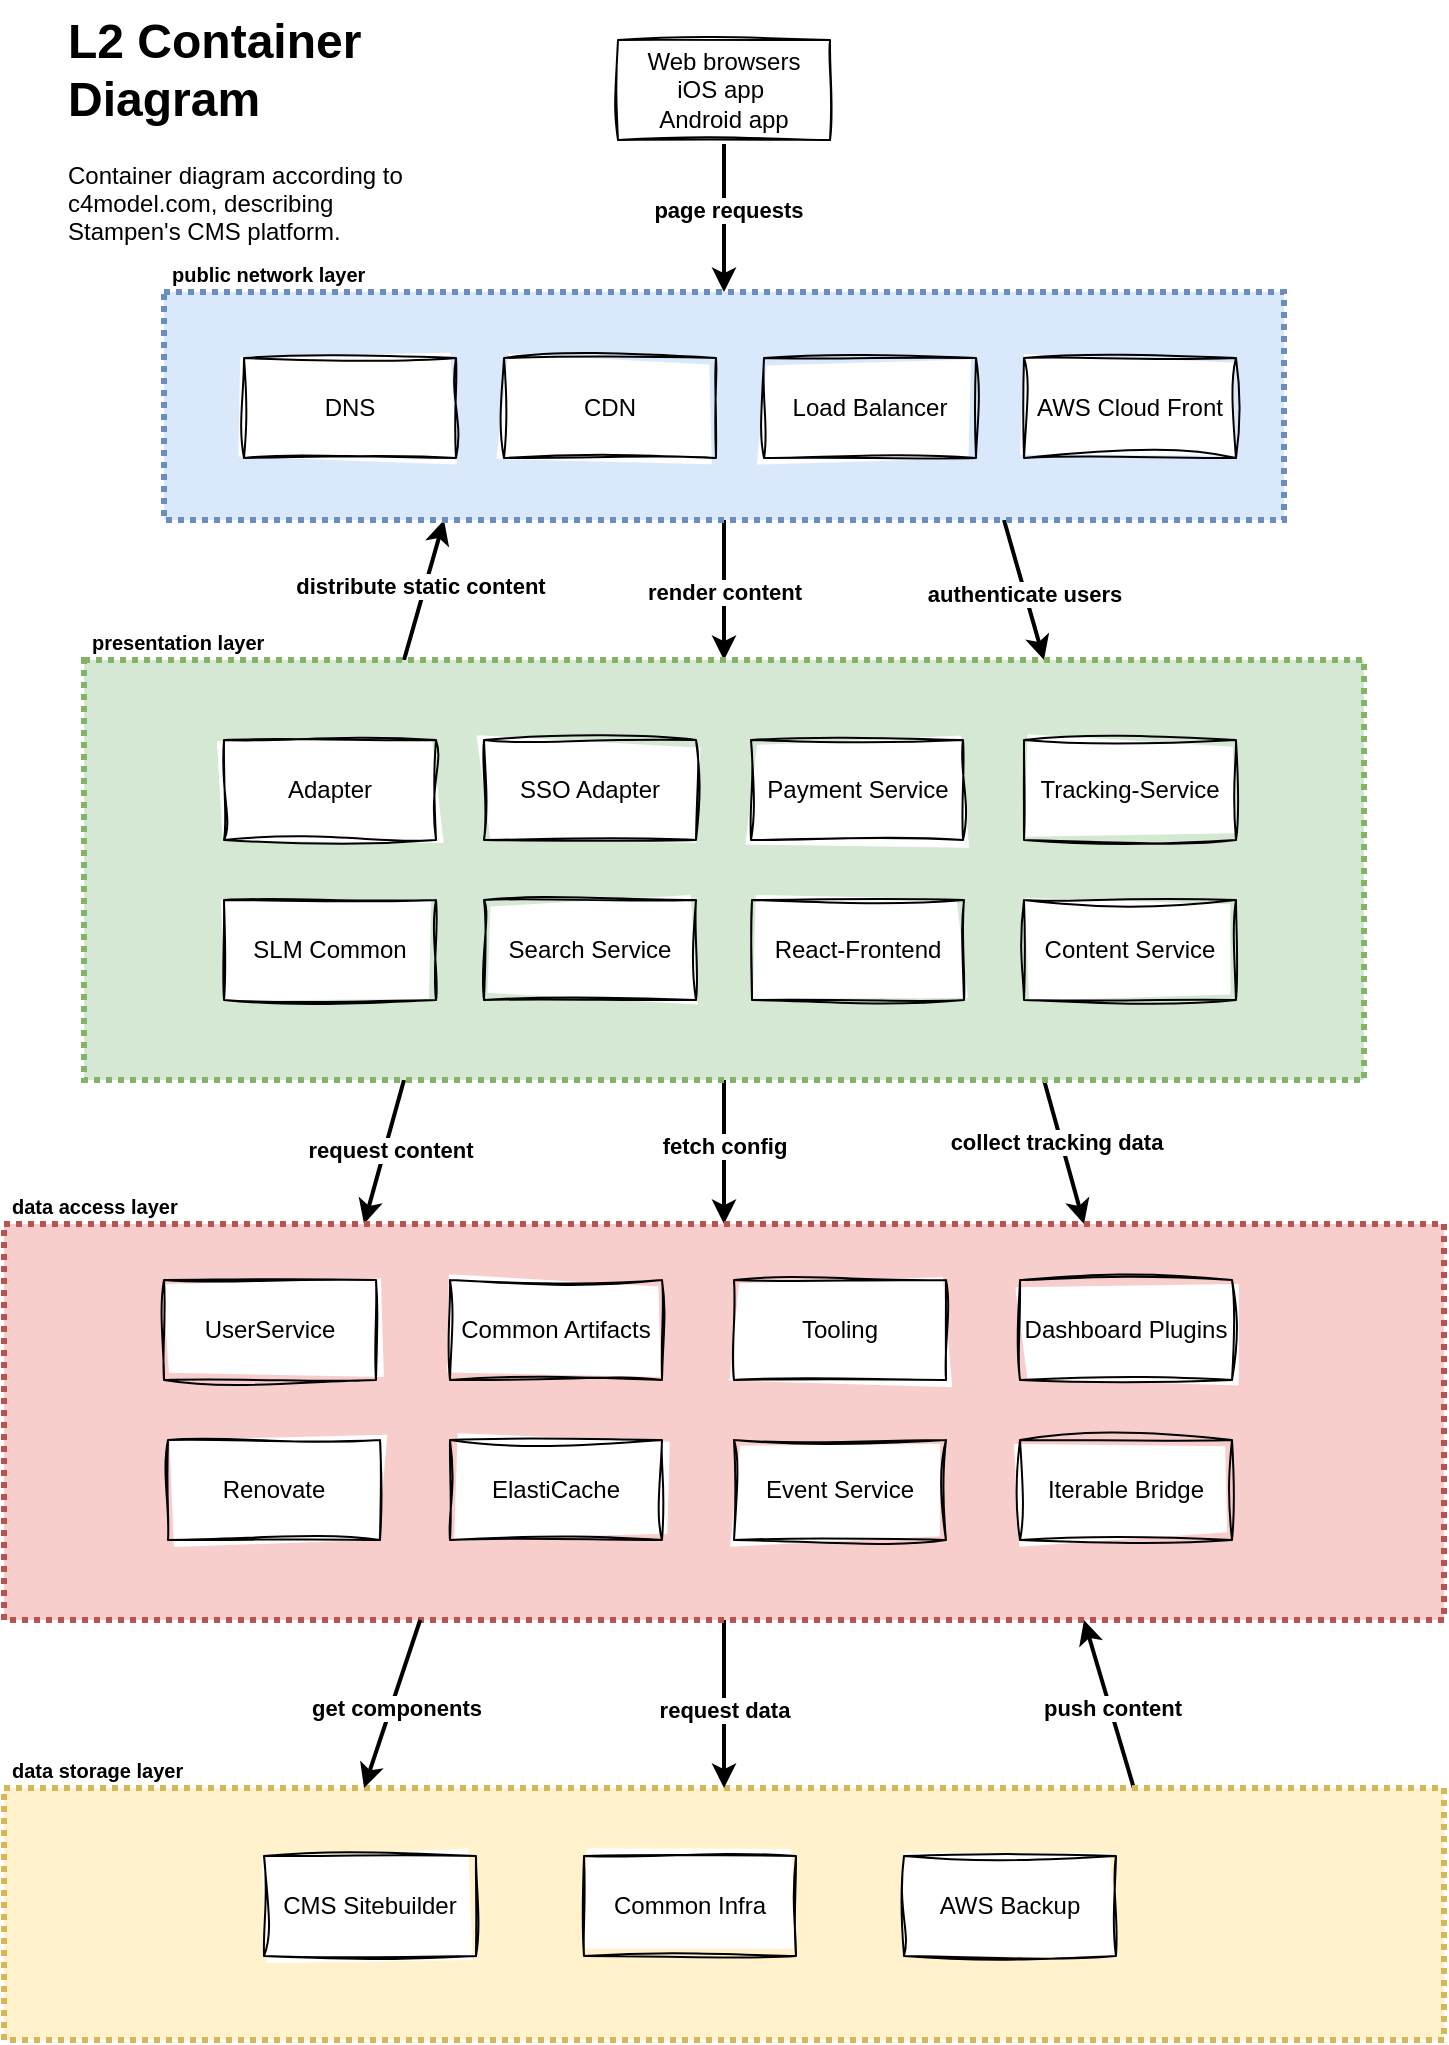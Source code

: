 <mxfile version="26.0.9">
  <diagram name="Page-1" id="uLC97kkECrQcUkzZvFg0">
    <mxGraphModel dx="962" dy="573" grid="1" gridSize="10" guides="1" tooltips="1" connect="1" arrows="1" fold="1" page="1" pageScale="1" pageWidth="827" pageHeight="1169" math="0" shadow="0">
      <root>
        <mxCell id="0" />
        <mxCell id="1" parent="0" />
        <mxCell id="zGbDaNfx95HRnWShP1by-7" style="rounded=0;orthogonalLoop=1;jettySize=auto;html=1;exitX=0.785;exitY=0.008;exitDx=0;exitDy=0;entryX=0.75;entryY=1;entryDx=0;entryDy=0;strokeWidth=2;exitPerimeter=0;" parent="1" source="zGbDaNfx95HRnWShP1by-1" target="e5545xmRH3Jb9SJGrrUb-4" edge="1">
          <mxGeometry relative="1" as="geometry" />
        </mxCell>
        <mxCell id="zGbDaNfx95HRnWShP1by-8" value="push content" style="edgeLabel;html=1;align=center;verticalAlign=middle;resizable=0;points=[];fontStyle=1" parent="zGbDaNfx95HRnWShP1by-7" vertex="1" connectable="0">
          <mxGeometry x="-0.037" y="-1" relative="1" as="geometry">
            <mxPoint as="offset" />
          </mxGeometry>
        </mxCell>
        <mxCell id="zGbDaNfx95HRnWShP1by-1" value="data storage layer" style="rounded=0;whiteSpace=wrap;html=1;labelPosition=center;verticalLabelPosition=top;align=left;verticalAlign=bottom;spacingLeft=2;spacingTop=-2;fillColor=#fff2cc;fillStyle=auto;dashed=1;fontSize=10;strokeColor=#d6b656;fontStyle=1;strokeWidth=3;dashPattern=1 1;" parent="1" vertex="1">
          <mxGeometry x="40" y="904" width="720" height="126" as="geometry" />
        </mxCell>
        <mxCell id="e5545xmRH3Jb9SJGrrUb-16" style="edgeStyle=orthogonalEdgeStyle;rounded=0;orthogonalLoop=1;jettySize=auto;html=1;exitX=0.5;exitY=1;exitDx=0;exitDy=0;entryX=0.5;entryY=0;entryDx=0;entryDy=0;strokeWidth=2;" parent="1" source="e5545xmRH3Jb9SJGrrUb-2" target="e5545xmRH3Jb9SJGrrUb-3" edge="1">
          <mxGeometry relative="1" as="geometry" />
        </mxCell>
        <mxCell id="e5545xmRH3Jb9SJGrrUb-17" value="render content" style="edgeLabel;html=1;align=center;verticalAlign=middle;resizable=0;points=[];fontStyle=1" parent="e5545xmRH3Jb9SJGrrUb-16" vertex="1" connectable="0">
          <mxGeometry x="0.033" y="-2" relative="1" as="geometry">
            <mxPoint x="2" as="offset" />
          </mxGeometry>
        </mxCell>
        <mxCell id="e5545xmRH3Jb9SJGrrUb-29" style="rounded=0;orthogonalLoop=1;jettySize=auto;html=1;exitX=0.75;exitY=1;exitDx=0;exitDy=0;entryX=0.75;entryY=0;entryDx=0;entryDy=0;strokeWidth=2;" parent="1" source="e5545xmRH3Jb9SJGrrUb-2" target="e5545xmRH3Jb9SJGrrUb-3" edge="1">
          <mxGeometry relative="1" as="geometry" />
        </mxCell>
        <mxCell id="e5545xmRH3Jb9SJGrrUb-30" value="authenticate users" style="edgeLabel;html=1;align=center;verticalAlign=middle;resizable=0;points=[];fontStyle=1" parent="e5545xmRH3Jb9SJGrrUb-29" vertex="1" connectable="0">
          <mxGeometry x="0.05" y="-1" relative="1" as="geometry">
            <mxPoint as="offset" />
          </mxGeometry>
        </mxCell>
        <mxCell id="e5545xmRH3Jb9SJGrrUb-52" style="rounded=0;orthogonalLoop=1;jettySize=auto;html=1;exitX=0.25;exitY=1;exitDx=0;exitDy=0;entryX=0.25;entryY=0;entryDx=0;entryDy=0;strokeWidth=2;startArrow=classic;startFill=1;endArrow=none;" parent="1" source="e5545xmRH3Jb9SJGrrUb-2" target="e5545xmRH3Jb9SJGrrUb-3" edge="1">
          <mxGeometry relative="1" as="geometry">
            <Array as="points" />
          </mxGeometry>
        </mxCell>
        <mxCell id="e5545xmRH3Jb9SJGrrUb-53" value="distribute static content" style="edgeLabel;html=1;align=center;verticalAlign=middle;resizable=0;points=[];fontStyle=1" parent="e5545xmRH3Jb9SJGrrUb-52" vertex="1" connectable="0">
          <mxGeometry x="-0.04" y="-3" relative="1" as="geometry">
            <mxPoint as="offset" />
          </mxGeometry>
        </mxCell>
        <mxCell id="e5545xmRH3Jb9SJGrrUb-2" value="public network layer" style="rounded=0;whiteSpace=wrap;html=1;labelPosition=center;verticalLabelPosition=top;align=left;verticalAlign=bottom;spacingLeft=2;spacingTop=-2;fillColor=#dae8fc;fillStyle=solid;dashed=1;fontSize=10;strokeColor=#6c8ebf;gradientColor=none;fontStyle=1;strokeWidth=3;dashPattern=1 1;" parent="1" vertex="1">
          <mxGeometry x="120" y="156" width="560" height="114" as="geometry" />
        </mxCell>
        <mxCell id="e5545xmRH3Jb9SJGrrUb-20" style="rounded=0;orthogonalLoop=1;jettySize=auto;html=1;exitX=0.25;exitY=1;exitDx=0;exitDy=0;entryX=0.25;entryY=0;entryDx=0;entryDy=0;strokeWidth=2;" parent="1" source="e5545xmRH3Jb9SJGrrUb-3" target="e5545xmRH3Jb9SJGrrUb-4" edge="1">
          <mxGeometry relative="1" as="geometry" />
        </mxCell>
        <mxCell id="e5545xmRH3Jb9SJGrrUb-21" value="request content" style="edgeLabel;html=1;align=center;verticalAlign=middle;resizable=0;points=[];fontStyle=1" parent="e5545xmRH3Jb9SJGrrUb-20" vertex="1" connectable="0">
          <mxGeometry x="-0.057" y="2" relative="1" as="geometry">
            <mxPoint as="offset" />
          </mxGeometry>
        </mxCell>
        <mxCell id="e5545xmRH3Jb9SJGrrUb-24" style="edgeStyle=orthogonalEdgeStyle;rounded=0;orthogonalLoop=1;jettySize=auto;html=1;exitX=0.5;exitY=1;exitDx=0;exitDy=0;strokeWidth=2;" parent="1" source="e5545xmRH3Jb9SJGrrUb-3" target="e5545xmRH3Jb9SJGrrUb-4" edge="1">
          <mxGeometry relative="1" as="geometry" />
        </mxCell>
        <mxCell id="e5545xmRH3Jb9SJGrrUb-25" value="fetch config" style="edgeLabel;html=1;align=center;verticalAlign=middle;resizable=0;points=[];fontStyle=1" parent="e5545xmRH3Jb9SJGrrUb-24" vertex="1" connectable="0">
          <mxGeometry x="-0.08" relative="1" as="geometry">
            <mxPoint as="offset" />
          </mxGeometry>
        </mxCell>
        <mxCell id="e5545xmRH3Jb9SJGrrUb-26" style="rounded=0;orthogonalLoop=1;jettySize=auto;html=1;exitX=0.75;exitY=1;exitDx=0;exitDy=0;entryX=0.75;entryY=0;entryDx=0;entryDy=0;strokeWidth=2;" parent="1" source="e5545xmRH3Jb9SJGrrUb-3" target="e5545xmRH3Jb9SJGrrUb-4" edge="1">
          <mxGeometry relative="1" as="geometry" />
        </mxCell>
        <mxCell id="e5545xmRH3Jb9SJGrrUb-27" value="collect tracking data" style="edgeLabel;html=1;align=center;verticalAlign=middle;resizable=0;points=[];fontStyle=1" parent="e5545xmRH3Jb9SJGrrUb-26" vertex="1" connectable="0">
          <mxGeometry x="-0.159" y="-3" relative="1" as="geometry">
            <mxPoint as="offset" />
          </mxGeometry>
        </mxCell>
        <mxCell id="e5545xmRH3Jb9SJGrrUb-3" value="presentation layer" style="rounded=0;whiteSpace=wrap;html=1;labelPosition=center;verticalLabelPosition=top;align=left;verticalAlign=bottom;spacingLeft=2;spacingTop=-2;fillColor=#d5e8d4;fillStyle=auto;dashed=1;fontSize=10;strokeColor=#82b366;fontStyle=1;strokeWidth=3;dashPattern=1 1;" parent="1" vertex="1">
          <mxGeometry x="80" y="340" width="640" height="210" as="geometry" />
        </mxCell>
        <mxCell id="zGbDaNfx95HRnWShP1by-2" style="edgeStyle=orthogonalEdgeStyle;rounded=0;orthogonalLoop=1;jettySize=auto;html=1;exitX=0.5;exitY=1;exitDx=0;exitDy=0;strokeWidth=2;" parent="1" source="e5545xmRH3Jb9SJGrrUb-4" target="zGbDaNfx95HRnWShP1by-1" edge="1">
          <mxGeometry relative="1" as="geometry" />
        </mxCell>
        <mxCell id="zGbDaNfx95HRnWShP1by-3" value="&lt;b&gt;request data&lt;/b&gt;" style="edgeLabel;html=1;align=center;verticalAlign=middle;resizable=0;points=[];" parent="zGbDaNfx95HRnWShP1by-2" vertex="1" connectable="0">
          <mxGeometry x="0.083" y="1" relative="1" as="geometry">
            <mxPoint x="-1" y="-1" as="offset" />
          </mxGeometry>
        </mxCell>
        <mxCell id="e5545xmRH3Jb9SJGrrUb-4" value="data access layer" style="rounded=0;whiteSpace=wrap;html=1;labelPosition=center;verticalLabelPosition=top;align=left;verticalAlign=bottom;spacingLeft=2;spacingTop=-2;fillColor=#f8cecc;fillStyle=auto;dashed=1;fontSize=10;strokeColor=#b85450;fontStyle=1;strokeWidth=3;dashPattern=1 1;" parent="1" vertex="1">
          <mxGeometry x="40" y="622" width="720" height="198" as="geometry" />
        </mxCell>
        <mxCell id="e5545xmRH3Jb9SJGrrUb-8" value="SSO Adapter" style="rounded=0;whiteSpace=wrap;html=1;sketch=1;curveFitting=1;jiggle=2;" parent="1" vertex="1">
          <mxGeometry x="280" y="380" width="106" height="50" as="geometry" />
        </mxCell>
        <mxCell id="e5545xmRH3Jb9SJGrrUb-9" value="UserService" style="rounded=0;whiteSpace=wrap;html=1;strokeWidth=1;sketch=1;curveFitting=1;jiggle=2;" parent="1" vertex="1">
          <mxGeometry x="120" y="650" width="106" height="50" as="geometry" />
        </mxCell>
        <mxCell id="e5545xmRH3Jb9SJGrrUb-10" value="Tracking-Service" style="rounded=0;whiteSpace=wrap;html=1;sketch=1;curveFitting=1;jiggle=2;" parent="1" vertex="1">
          <mxGeometry x="550" y="380" width="106" height="50" as="geometry" />
        </mxCell>
        <mxCell id="e5545xmRH3Jb9SJGrrUb-18" style="rounded=0;orthogonalLoop=1;jettySize=auto;html=1;exitX=0.5;exitY=1;exitDx=0;exitDy=0;entryX=0.5;entryY=0;entryDx=0;entryDy=0;strokeWidth=2;" parent="1" source="e5545xmRH3Jb9SJGrrUb-11" target="e5545xmRH3Jb9SJGrrUb-2" edge="1">
          <mxGeometry relative="1" as="geometry" />
        </mxCell>
        <mxCell id="e5545xmRH3Jb9SJGrrUb-32" value="page requests" style="edgeLabel;html=1;align=center;verticalAlign=middle;resizable=0;points=[];fontStyle=1" parent="e5545xmRH3Jb9SJGrrUb-18" vertex="1" connectable="0">
          <mxGeometry x="-0.086" y="2" relative="1" as="geometry">
            <mxPoint as="offset" />
          </mxGeometry>
        </mxCell>
        <mxCell id="e5545xmRH3Jb9SJGrrUb-11" value="Web browsers&lt;div&gt;iOS app&amp;nbsp;&lt;/div&gt;&lt;div&gt;Android app&lt;/div&gt;" style="rounded=0;whiteSpace=wrap;html=1;sketch=1;curveFitting=1;jiggle=2;" parent="1" vertex="1">
          <mxGeometry x="347" y="30" width="106" height="50" as="geometry" />
        </mxCell>
        <mxCell id="e5545xmRH3Jb9SJGrrUb-12" value="AWS Cloud Front" style="rounded=0;whiteSpace=wrap;html=1;sketch=1;curveFitting=1;jiggle=2;" parent="1" vertex="1">
          <mxGeometry x="550" y="189" width="106" height="50" as="geometry" />
        </mxCell>
        <mxCell id="e5545xmRH3Jb9SJGrrUb-13" value="Payment Service" style="rounded=0;whiteSpace=wrap;html=1;sketch=1;curveFitting=1;jiggle=2;" parent="1" vertex="1">
          <mxGeometry x="413.5" y="380" width="106" height="50" as="geometry" />
        </mxCell>
        <mxCell id="e5545xmRH3Jb9SJGrrUb-31" value="CDN" style="rounded=0;whiteSpace=wrap;html=1;sketch=1;curveFitting=1;jiggle=2;" parent="1" vertex="1">
          <mxGeometry x="290" y="189" width="106" height="50" as="geometry" />
        </mxCell>
        <mxCell id="e5545xmRH3Jb9SJGrrUb-33" value="Content Service" style="rounded=0;whiteSpace=wrap;html=1;sketch=1;curveFitting=1;jiggle=2;" parent="1" vertex="1">
          <mxGeometry x="550" y="460" width="106" height="50" as="geometry" />
        </mxCell>
        <mxCell id="e5545xmRH3Jb9SJGrrUb-34" value="Search&lt;span style=&quot;color: rgba(0, 0, 0, 0); font-family: monospace; font-size: 0px; text-align: start; text-wrap: nowrap;&quot;&gt;%3CmxGraphModel%3E%3Croot%3E%3CmxCell%20id%3D%220%22%2F%3E%3CmxCell%20id%3D%221%22%20parent%3D%220%22%2F%3E%3CmxCell%20id%3D%222%22%20value%3D%22Content%20Service%22%20style%3D%22rounded%3D0%3BwhiteSpace%3Dwrap%3Bhtml%3D1%3B%22%20vertex%3D%221%22%20parent%3D%221%22%3E%3CmxGeometry%20x%3D%22550%22%20y%3D%22470%22%20width%3D%22106%22%20height%3D%2250%22%20as%3D%22geometry%22%2F%3E%3C%2FmxCell%3E%3C%2Froot%3E%3C%2FmxGraphModel%3E&lt;/span&gt;&amp;nbsp;Service" style="rounded=0;whiteSpace=wrap;html=1;sketch=1;curveFitting=1;jiggle=2;" parent="1" vertex="1">
          <mxGeometry x="280" y="460" width="106" height="50" as="geometry" />
        </mxCell>
        <mxCell id="e5545xmRH3Jb9SJGrrUb-35" value="SLM Common" style="rounded=0;whiteSpace=wrap;html=1;sketch=1;curveFitting=1;jiggle=2;" parent="1" vertex="1">
          <mxGeometry x="150" y="460" width="106" height="50" as="geometry" />
        </mxCell>
        <mxCell id="e5545xmRH3Jb9SJGrrUb-36" value="Common Infra" style="rounded=0;whiteSpace=wrap;html=1;sketch=1;curveFitting=1;jiggle=2;" parent="1" vertex="1">
          <mxGeometry x="330" y="938" width="106" height="50" as="geometry" />
        </mxCell>
        <mxCell id="e5545xmRH3Jb9SJGrrUb-37" value="Adapter" style="rounded=0;whiteSpace=wrap;html=1;sketch=1;curveFitting=1;jiggle=2;" parent="1" vertex="1">
          <mxGeometry x="150" y="380" width="106" height="50" as="geometry" />
        </mxCell>
        <mxCell id="e5545xmRH3Jb9SJGrrUb-38" value="Common Artifacts&lt;span style=&quot;color: rgba(0, 0, 0, 0); font-family: monospace; font-size: 0px; text-align: start; text-wrap: nowrap;&quot;&gt;%3CmxGraphModel%3E%3Croot%3E%3CmxCell%20id%3D%220%22%2F%3E%3CmxCell%20id%3D%221%22%20parent%3D%220%22%2F%3E%3CmxCell%20id%3D%222%22%20value%3D%22Common%20Infra%22%20style%3D%22rounded%3D0%3BwhiteSpace%3Dwrap%3Bhtml%3D1%3B%22%20vertex%3D%221%22%20parent%3D%221%22%3E%3CmxGeometry%20x%3D%22150%22%20y%3D%22470%22%20width%3D%22106%22%20height%3D%2250%22%20as%3D%22geometry%22%2F%3E%3C%2FmxCell%3E%3C%2Froot%3E%3C%2FmxGraphModel%3E&lt;/span&gt;" style="rounded=0;whiteSpace=wrap;html=1;sketch=1;curveFitting=1;jiggle=2;" parent="1" vertex="1">
          <mxGeometry x="263" y="650" width="106" height="50" as="geometry" />
        </mxCell>
        <mxCell id="e5545xmRH3Jb9SJGrrUb-39" value="Tooling" style="rounded=0;whiteSpace=wrap;html=1;sketch=1;curveFitting=1;jiggle=2;" parent="1" vertex="1">
          <mxGeometry x="405" y="650" width="106" height="50" as="geometry" />
        </mxCell>
        <mxCell id="e5545xmRH3Jb9SJGrrUb-40" value="Dashboard Plugins" style="rounded=0;whiteSpace=wrap;html=1;sketch=1;curveFitting=1;jiggle=2;" parent="1" vertex="1">
          <mxGeometry x="548" y="650" width="106" height="50" as="geometry" />
        </mxCell>
        <mxCell id="e5545xmRH3Jb9SJGrrUb-41" value="Renovate" style="rounded=0;whiteSpace=wrap;html=1;sketch=1;curveFitting=1;jiggle=2;" parent="1" vertex="1">
          <mxGeometry x="122" y="730" width="106" height="50" as="geometry" />
        </mxCell>
        <mxCell id="e5545xmRH3Jb9SJGrrUb-42" value="ElastiCache" style="rounded=0;whiteSpace=wrap;html=1;sketch=1;curveFitting=1;jiggle=2;" parent="1" vertex="1">
          <mxGeometry x="263" y="730" width="106" height="50" as="geometry" />
        </mxCell>
        <mxCell id="e5545xmRH3Jb9SJGrrUb-43" value="CMS Sitebuilder" style="rounded=0;whiteSpace=wrap;html=1;sketch=1;curveFitting=1;jiggle=2;" parent="1" vertex="1">
          <mxGeometry x="170" y="938" width="106" height="50" as="geometry" />
        </mxCell>
        <mxCell id="e5545xmRH3Jb9SJGrrUb-44" value="React-Frontend" style="rounded=0;whiteSpace=wrap;html=1;sketch=1;curveFitting=1;jiggle=2;" parent="1" vertex="1">
          <mxGeometry x="414" y="460" width="106" height="50" as="geometry" />
        </mxCell>
        <mxCell id="e5545xmRH3Jb9SJGrrUb-45" value="Iterable Bridge" style="rounded=0;whiteSpace=wrap;html=1;sketch=1;curveFitting=1;jiggle=2;" parent="1" vertex="1">
          <mxGeometry x="548" y="730" width="106" height="50" as="geometry" />
        </mxCell>
        <mxCell id="e5545xmRH3Jb9SJGrrUb-46" value="AWS Backup" style="rounded=0;whiteSpace=wrap;html=1;sketch=1;curveFitting=1;jiggle=2;" parent="1" vertex="1">
          <mxGeometry x="490" y="938" width="106" height="50" as="geometry" />
        </mxCell>
        <mxCell id="e5545xmRH3Jb9SJGrrUb-47" value="Event Service" style="rounded=0;whiteSpace=wrap;html=1;sketch=1;curveFitting=1;jiggle=2;" parent="1" vertex="1">
          <mxGeometry x="405" y="730" width="106" height="50" as="geometry" />
        </mxCell>
        <mxCell id="e5545xmRH3Jb9SJGrrUb-48" value="DNS" style="rounded=0;whiteSpace=wrap;html=1;sketch=1;curveFitting=1;jiggle=2;" parent="1" vertex="1">
          <mxGeometry x="160" y="189" width="106" height="50" as="geometry" />
        </mxCell>
        <mxCell id="e5545xmRH3Jb9SJGrrUb-49" value="Load Balancer" style="rounded=0;whiteSpace=wrap;html=1;sketch=1;curveFitting=1;jiggle=2;" parent="1" vertex="1">
          <mxGeometry x="420" y="189" width="106" height="50" as="geometry" />
        </mxCell>
        <mxCell id="LVvOtSNeGutr6rOgMHUB-1" value="&lt;h1 style=&quot;margin-top: 0px;&quot;&gt;L2 Container Diagram&lt;/h1&gt;&lt;p&gt;Container diagram according to c4model.com, describing Stampen&#39;s CMS platform.&lt;/p&gt;" style="text;html=1;whiteSpace=wrap;overflow=hidden;rounded=0;" parent="1" vertex="1">
          <mxGeometry x="70" y="10" width="190" height="120" as="geometry" />
        </mxCell>
        <mxCell id="zGbDaNfx95HRnWShP1by-4" style="rounded=0;orthogonalLoop=1;jettySize=auto;html=1;exitX=0.289;exitY=1;exitDx=0;exitDy=0;entryX=0.25;entryY=0;entryDx=0;entryDy=0;strokeWidth=2;exitPerimeter=0;" parent="1" source="e5545xmRH3Jb9SJGrrUb-4" target="zGbDaNfx95HRnWShP1by-1" edge="1">
          <mxGeometry relative="1" as="geometry">
            <Array as="points" />
          </mxGeometry>
        </mxCell>
        <mxCell id="BU4JU-sKp2h5h3BOpqae-1" value="get components" style="edgeLabel;html=1;align=center;verticalAlign=middle;resizable=0;points=[];fontStyle=1" vertex="1" connectable="0" parent="zGbDaNfx95HRnWShP1by-4">
          <mxGeometry x="0.011" y="2" relative="1" as="geometry">
            <mxPoint as="offset" />
          </mxGeometry>
        </mxCell>
      </root>
    </mxGraphModel>
  </diagram>
</mxfile>
